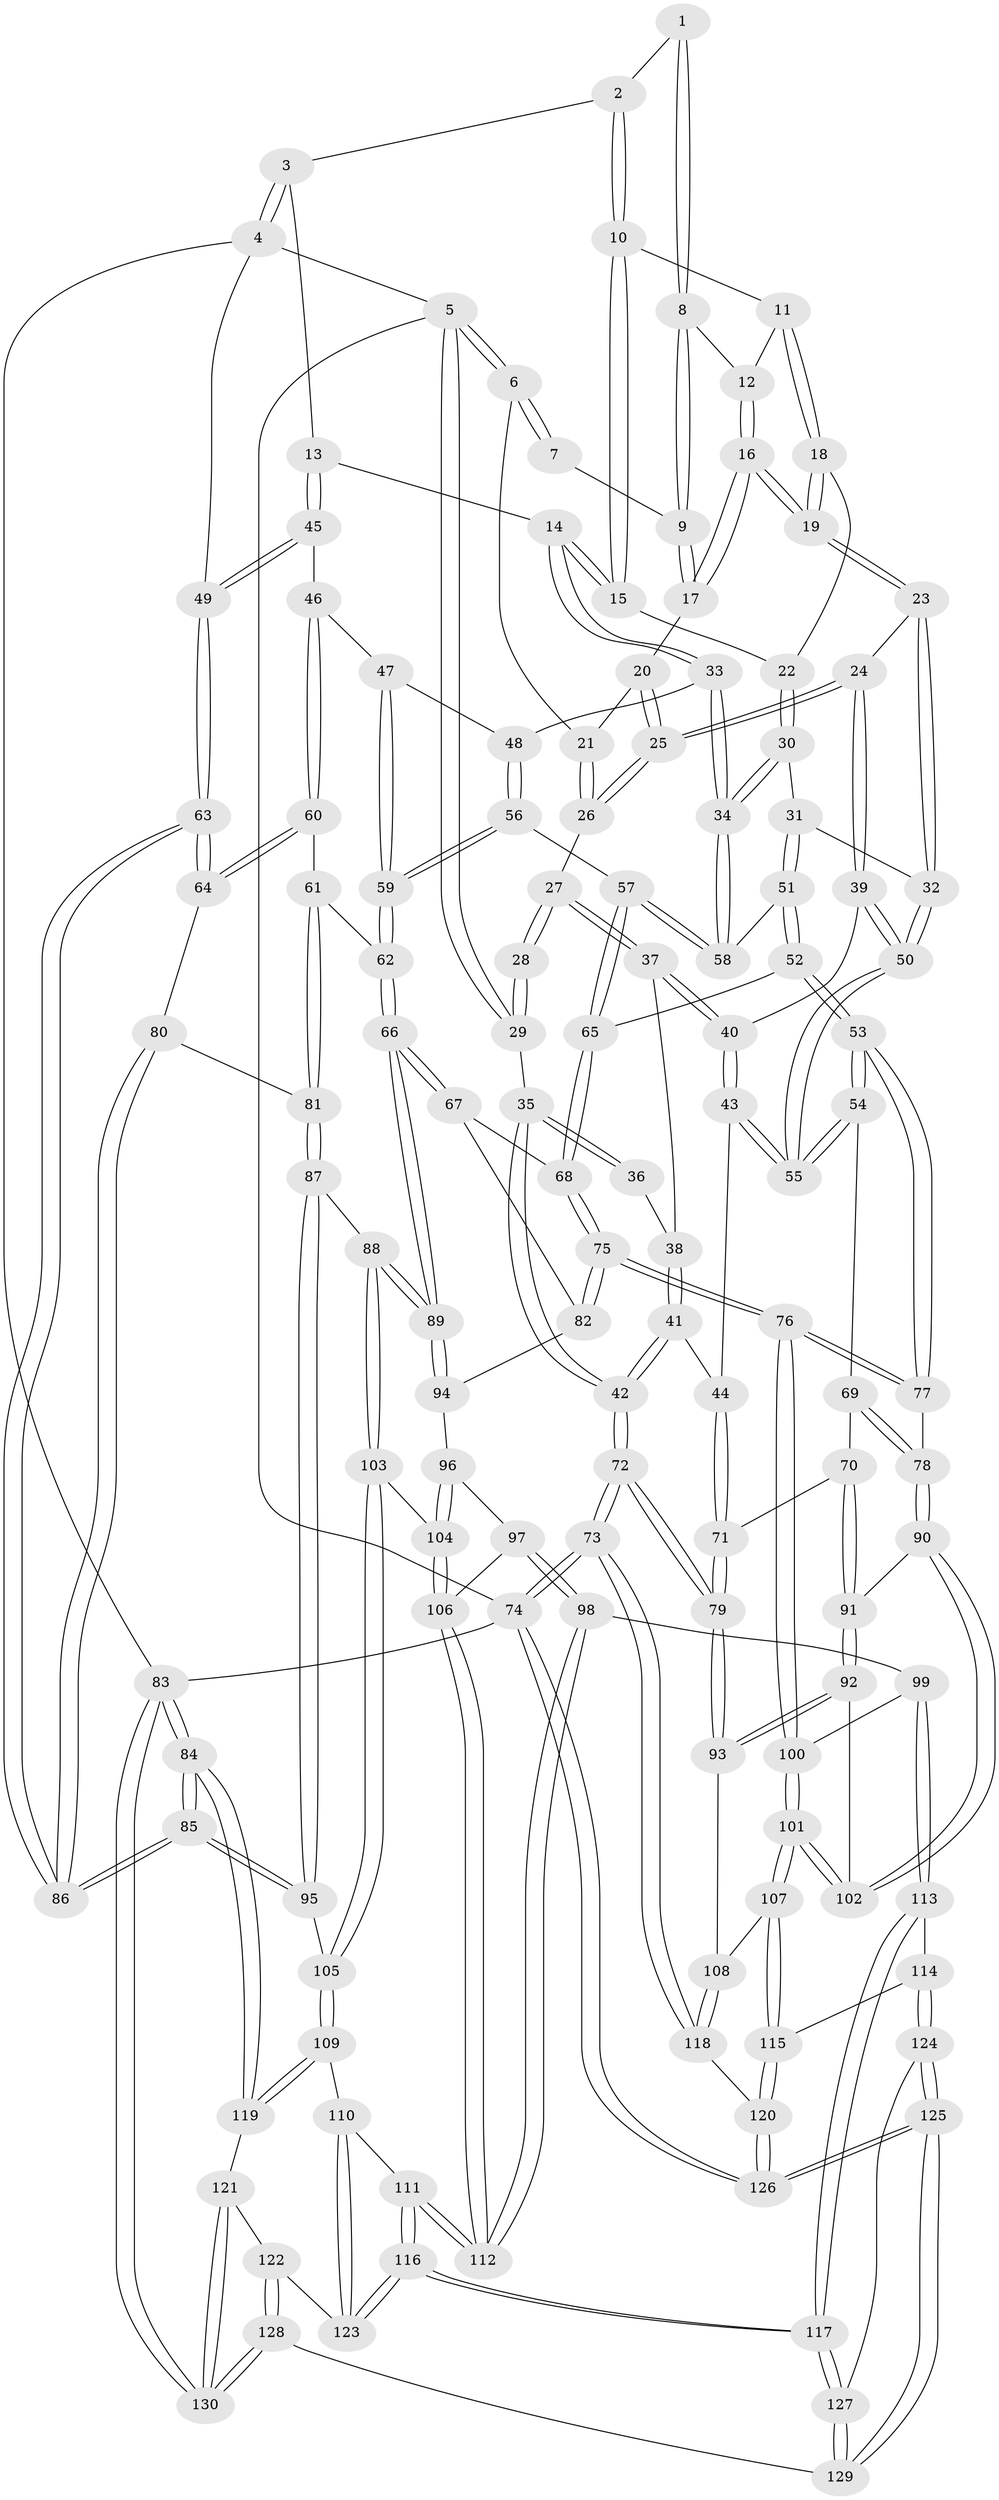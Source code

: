 // coarse degree distribution, {4: 0.35384615384615387, 2: 0.015384615384615385, 3: 0.18461538461538463, 6: 0.07692307692307693, 7: 0.07692307692307693, 5: 0.2923076923076923}
// Generated by graph-tools (version 1.1) at 2025/04/03/04/25 22:04:47]
// undirected, 130 vertices, 322 edges
graph export_dot {
graph [start="1"]
  node [color=gray90,style=filled];
  1 [pos="+0.5944421796817023+0"];
  2 [pos="+0.7686304883789521+0"];
  3 [pos="+0.7868258783586612+0"];
  4 [pos="+1+0"];
  5 [pos="+0+0"];
  6 [pos="+0+0"];
  7 [pos="+0.3347732164692529+0"];
  8 [pos="+0.5231626751503908+0.0509346840818236"];
  9 [pos="+0.3589284951437671+0"];
  10 [pos="+0.697903740408131+0.029645272594710347"];
  11 [pos="+0.5470508174838519+0.07511776150077956"];
  12 [pos="+0.527016487882241+0.060482658878925157"];
  13 [pos="+0.8561649424702673+0.18856035048271189"];
  14 [pos="+0.7528194942544891+0.1762638903666877"];
  15 [pos="+0.7017686912204208+0.09020776279829823"];
  16 [pos="+0.4346301402695941+0.13656607063089046"];
  17 [pos="+0.35299654046286816+0.039929432813364994"];
  18 [pos="+0.5538705812566992+0.12414581882441154"];
  19 [pos="+0.45442851974725196+0.19625433653640398"];
  20 [pos="+0.347009634510771+0.04592706530886908"];
  21 [pos="+0.12850995521350397+0.068370509013502"];
  22 [pos="+0.6023059382995309+0.15424330779693146"];
  23 [pos="+0.4542411031496881+0.20082197367185645"];
  24 [pos="+0.2611224888209312+0.182292142731935"];
  25 [pos="+0.2608013984898165+0.18097258320546267"];
  26 [pos="+0.1372937822585735+0.11095517587390447"];
  27 [pos="+0.09727004453971828+0.1704202240525983"];
  28 [pos="+0.056809069465287104+0.16366302769779845"];
  29 [pos="+0+0"];
  30 [pos="+0.5865487322701018+0.2612922790348427"];
  31 [pos="+0.46189390934807106+0.22880600075633908"];
  32 [pos="+0.4614681486995921+0.22860763867747466"];
  33 [pos="+0.7020525855441745+0.25386452819599137"];
  34 [pos="+0.6271901333601557+0.3010362228101131"];
  35 [pos="+0+0.13045583035976693"];
  36 [pos="+0.003954901712136566+0.1890411519194536"];
  37 [pos="+0.09262609170093762+0.2116144202451828"];
  38 [pos="+0.04482203400448629+0.23812062922297506"];
  39 [pos="+0.25879209106358525+0.22341447728860997"];
  40 [pos="+0.1596065490258989+0.3016016444265609"];
  41 [pos="+0+0.36050679271349784"];
  42 [pos="+0+0.3840690455316112"];
  43 [pos="+0.14825330617216242+0.3523969092211567"];
  44 [pos="+0.13306395908510024+0.37150496136599265"];
  45 [pos="+0.9360106029245047+0.22139760183562116"];
  46 [pos="+0.8926851011513729+0.29793639660347476"];
  47 [pos="+0.8582833139948649+0.31509253291362993"];
  48 [pos="+0.7730889617933806+0.3118697730246488"];
  49 [pos="+1+0.1096392197075088"];
  50 [pos="+0.36132301383110077+0.3334967256442251"];
  51 [pos="+0.5044897293426946+0.36879234454401016"];
  52 [pos="+0.4542480061001947+0.4217708904159369"];
  53 [pos="+0.42731057015082385+0.43467529939196425"];
  54 [pos="+0.3595128279388729+0.3852313940916595"];
  55 [pos="+0.3580411495733626+0.3806787819921419"];
  56 [pos="+0.7433603640569031+0.3995112991470576"];
  57 [pos="+0.6440808483649215+0.3761942914895079"];
  58 [pos="+0.6263521719863426+0.3203603320471265"];
  59 [pos="+0.7778692822177472+0.4226313178554826"];
  60 [pos="+0.9161463073519079+0.4519407138378461"];
  61 [pos="+0.9066503664072905+0.4584442276213837"];
  62 [pos="+0.8012194345644307+0.4726082571053542"];
  63 [pos="+1+0.47266829068488575"];
  64 [pos="+1+0.4664886406020437"];
  65 [pos="+0.6228679559480096+0.4367205075572645"];
  66 [pos="+0.7787348709349357+0.5168813821832301"];
  67 [pos="+0.678214641790563+0.49563629025870715"];
  68 [pos="+0.6234587939547153+0.46893291541116605"];
  69 [pos="+0.2950118433488598+0.4568986323269607"];
  70 [pos="+0.21274456684487822+0.4956788168766358"];
  71 [pos="+0.16315924847769084+0.4865630119754307"];
  72 [pos="+0+0.6708615870301997"];
  73 [pos="+0+0.994761568297773"];
  74 [pos="+0+1"];
  75 [pos="+0.5609080232678999+0.5682124424480456"];
  76 [pos="+0.540137982817963+0.5900481834069375"];
  77 [pos="+0.4439751398054234+0.49885168019431153"];
  78 [pos="+0.3428756784176594+0.578768494720636"];
  79 [pos="+0.03291547039191787+0.6349835699846591"];
  80 [pos="+0.9207091281799658+0.5758603432623726"];
  81 [pos="+0.9044768675738432+0.5790147753002334"];
  82 [pos="+0.6829296551366937+0.5673687618229484"];
  83 [pos="+1+1"];
  84 [pos="+1+0.9085800480203984"];
  85 [pos="+1+0.7378424358837006"];
  86 [pos="+1+0.5880372352688817"];
  87 [pos="+0.8867498810853487+0.6031991787433176"];
  88 [pos="+0.7879495209543795+0.580094486585676"];
  89 [pos="+0.781398383793115+0.5720039432828583"];
  90 [pos="+0.33562499431191645+0.5928196379890116"];
  91 [pos="+0.2402738620741278+0.5416578915627065"];
  92 [pos="+0.2208171008806228+0.6632436916908921"];
  93 [pos="+0.16972917660780798+0.691448821461126"];
  94 [pos="+0.7259639395789171+0.590610183063733"];
  95 [pos="+0.9198462416956709+0.6796106505995395"];
  96 [pos="+0.7039792894573392+0.612997121121904"];
  97 [pos="+0.6649222293826076+0.6436954662056543"];
  98 [pos="+0.570781711061545+0.644384087738527"];
  99 [pos="+0.5618480552350342+0.6420656365866688"];
  100 [pos="+0.540225661536548+0.6011649717414387"];
  101 [pos="+0.3655507427867324+0.6754302238945821"];
  102 [pos="+0.3358670036203966+0.6450863276925992"];
  103 [pos="+0.7810500353265378+0.6842930010087919"];
  104 [pos="+0.7474755681231207+0.694089864840545"];
  105 [pos="+0.8448928225293948+0.7424128464985497"];
  106 [pos="+0.7222011740280554+0.7044793185323874"];
  107 [pos="+0.37399072666727023+0.7599868140017316"];
  108 [pos="+0.17564026762364682+0.7042715564452483"];
  109 [pos="+0.8401201383366674+0.782878582679368"];
  110 [pos="+0.804652178207443+0.7960309168704932"];
  111 [pos="+0.6916545476081023+0.8065741733359749"];
  112 [pos="+0.6929177556079059+0.7596665352878724"];
  113 [pos="+0.5204339264539749+0.82363859184057"];
  114 [pos="+0.3956642158092462+0.8147852515949341"];
  115 [pos="+0.3861750397749534+0.8098849515748625"];
  116 [pos="+0.6398096190228078+0.8680257738124234"];
  117 [pos="+0.5927131163793036+0.8936105301153663"];
  118 [pos="+0.22127242731751615+0.8535378864090557"];
  119 [pos="+0.9053423758285551+0.8645368574930025"];
  120 [pos="+0.2381724995785045+0.8629436196707548"];
  121 [pos="+0.8601550953024889+0.9131700925534897"];
  122 [pos="+0.7983626217619004+0.9266300221919366"];
  123 [pos="+0.7711380691646691+0.9056284922077156"];
  124 [pos="+0.3884375082428036+0.9643032990219161"];
  125 [pos="+0.31744593457715403+1"];
  126 [pos="+0.2854091876309959+1"];
  127 [pos="+0.5923420081243993+0.9053078124725313"];
  128 [pos="+0.6826915745251672+1"];
  129 [pos="+0.6063072980089219+1"];
  130 [pos="+0.9253003438264625+1"];
  1 -- 2;
  1 -- 8;
  1 -- 8;
  2 -- 3;
  2 -- 10;
  2 -- 10;
  3 -- 4;
  3 -- 4;
  3 -- 13;
  4 -- 5;
  4 -- 49;
  4 -- 83;
  5 -- 6;
  5 -- 6;
  5 -- 29;
  5 -- 29;
  5 -- 74;
  6 -- 7;
  6 -- 7;
  6 -- 21;
  7 -- 9;
  8 -- 9;
  8 -- 9;
  8 -- 12;
  9 -- 17;
  9 -- 17;
  10 -- 11;
  10 -- 15;
  10 -- 15;
  11 -- 12;
  11 -- 18;
  11 -- 18;
  12 -- 16;
  12 -- 16;
  13 -- 14;
  13 -- 45;
  13 -- 45;
  14 -- 15;
  14 -- 15;
  14 -- 33;
  14 -- 33;
  15 -- 22;
  16 -- 17;
  16 -- 17;
  16 -- 19;
  16 -- 19;
  17 -- 20;
  18 -- 19;
  18 -- 19;
  18 -- 22;
  19 -- 23;
  19 -- 23;
  20 -- 21;
  20 -- 25;
  20 -- 25;
  21 -- 26;
  21 -- 26;
  22 -- 30;
  22 -- 30;
  23 -- 24;
  23 -- 32;
  23 -- 32;
  24 -- 25;
  24 -- 25;
  24 -- 39;
  24 -- 39;
  25 -- 26;
  25 -- 26;
  26 -- 27;
  27 -- 28;
  27 -- 28;
  27 -- 37;
  27 -- 37;
  28 -- 29;
  28 -- 29;
  29 -- 35;
  30 -- 31;
  30 -- 34;
  30 -- 34;
  31 -- 32;
  31 -- 51;
  31 -- 51;
  32 -- 50;
  32 -- 50;
  33 -- 34;
  33 -- 34;
  33 -- 48;
  34 -- 58;
  34 -- 58;
  35 -- 36;
  35 -- 36;
  35 -- 42;
  35 -- 42;
  36 -- 38;
  37 -- 38;
  37 -- 40;
  37 -- 40;
  38 -- 41;
  38 -- 41;
  39 -- 40;
  39 -- 50;
  39 -- 50;
  40 -- 43;
  40 -- 43;
  41 -- 42;
  41 -- 42;
  41 -- 44;
  42 -- 72;
  42 -- 72;
  43 -- 44;
  43 -- 55;
  43 -- 55;
  44 -- 71;
  44 -- 71;
  45 -- 46;
  45 -- 49;
  45 -- 49;
  46 -- 47;
  46 -- 60;
  46 -- 60;
  47 -- 48;
  47 -- 59;
  47 -- 59;
  48 -- 56;
  48 -- 56;
  49 -- 63;
  49 -- 63;
  50 -- 55;
  50 -- 55;
  51 -- 52;
  51 -- 52;
  51 -- 58;
  52 -- 53;
  52 -- 53;
  52 -- 65;
  53 -- 54;
  53 -- 54;
  53 -- 77;
  53 -- 77;
  54 -- 55;
  54 -- 55;
  54 -- 69;
  56 -- 57;
  56 -- 59;
  56 -- 59;
  57 -- 58;
  57 -- 58;
  57 -- 65;
  57 -- 65;
  59 -- 62;
  59 -- 62;
  60 -- 61;
  60 -- 64;
  60 -- 64;
  61 -- 62;
  61 -- 81;
  61 -- 81;
  62 -- 66;
  62 -- 66;
  63 -- 64;
  63 -- 64;
  63 -- 86;
  63 -- 86;
  64 -- 80;
  65 -- 68;
  65 -- 68;
  66 -- 67;
  66 -- 67;
  66 -- 89;
  66 -- 89;
  67 -- 68;
  67 -- 82;
  68 -- 75;
  68 -- 75;
  69 -- 70;
  69 -- 78;
  69 -- 78;
  70 -- 71;
  70 -- 91;
  70 -- 91;
  71 -- 79;
  71 -- 79;
  72 -- 73;
  72 -- 73;
  72 -- 79;
  72 -- 79;
  73 -- 74;
  73 -- 74;
  73 -- 118;
  73 -- 118;
  74 -- 126;
  74 -- 126;
  74 -- 83;
  75 -- 76;
  75 -- 76;
  75 -- 82;
  75 -- 82;
  76 -- 77;
  76 -- 77;
  76 -- 100;
  76 -- 100;
  77 -- 78;
  78 -- 90;
  78 -- 90;
  79 -- 93;
  79 -- 93;
  80 -- 81;
  80 -- 86;
  80 -- 86;
  81 -- 87;
  81 -- 87;
  82 -- 94;
  83 -- 84;
  83 -- 84;
  83 -- 130;
  83 -- 130;
  84 -- 85;
  84 -- 85;
  84 -- 119;
  84 -- 119;
  85 -- 86;
  85 -- 86;
  85 -- 95;
  85 -- 95;
  87 -- 88;
  87 -- 95;
  87 -- 95;
  88 -- 89;
  88 -- 89;
  88 -- 103;
  88 -- 103;
  89 -- 94;
  89 -- 94;
  90 -- 91;
  90 -- 102;
  90 -- 102;
  91 -- 92;
  91 -- 92;
  92 -- 93;
  92 -- 93;
  92 -- 102;
  93 -- 108;
  94 -- 96;
  95 -- 105;
  96 -- 97;
  96 -- 104;
  96 -- 104;
  97 -- 98;
  97 -- 98;
  97 -- 106;
  98 -- 99;
  98 -- 112;
  98 -- 112;
  99 -- 100;
  99 -- 113;
  99 -- 113;
  100 -- 101;
  100 -- 101;
  101 -- 102;
  101 -- 102;
  101 -- 107;
  101 -- 107;
  103 -- 104;
  103 -- 105;
  103 -- 105;
  104 -- 106;
  104 -- 106;
  105 -- 109;
  105 -- 109;
  106 -- 112;
  106 -- 112;
  107 -- 108;
  107 -- 115;
  107 -- 115;
  108 -- 118;
  108 -- 118;
  109 -- 110;
  109 -- 119;
  109 -- 119;
  110 -- 111;
  110 -- 123;
  110 -- 123;
  111 -- 112;
  111 -- 112;
  111 -- 116;
  111 -- 116;
  113 -- 114;
  113 -- 117;
  113 -- 117;
  114 -- 115;
  114 -- 124;
  114 -- 124;
  115 -- 120;
  115 -- 120;
  116 -- 117;
  116 -- 117;
  116 -- 123;
  116 -- 123;
  117 -- 127;
  117 -- 127;
  118 -- 120;
  119 -- 121;
  120 -- 126;
  120 -- 126;
  121 -- 122;
  121 -- 130;
  121 -- 130;
  122 -- 123;
  122 -- 128;
  122 -- 128;
  124 -- 125;
  124 -- 125;
  124 -- 127;
  125 -- 126;
  125 -- 126;
  125 -- 129;
  125 -- 129;
  127 -- 129;
  127 -- 129;
  128 -- 129;
  128 -- 130;
  128 -- 130;
}
